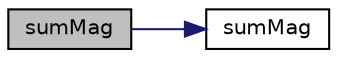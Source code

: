 digraph "sumMag"
{
  bgcolor="transparent";
  edge [fontname="Helvetica",fontsize="10",labelfontname="Helvetica",labelfontsize="10"];
  node [fontname="Helvetica",fontsize="10",shape=record];
  rankdir="LR";
  Node74291 [label="sumMag",height=0.2,width=0.4,color="black", fillcolor="grey75", style="filled", fontcolor="black"];
  Node74291 -> Node74292 [color="midnightblue",fontsize="10",style="solid",fontname="Helvetica"];
  Node74292 [label="sumMag",height=0.2,width=0.4,color="black",URL="$a21851.html#afb3f80e559db460b50c939ff2013efea"];
}
